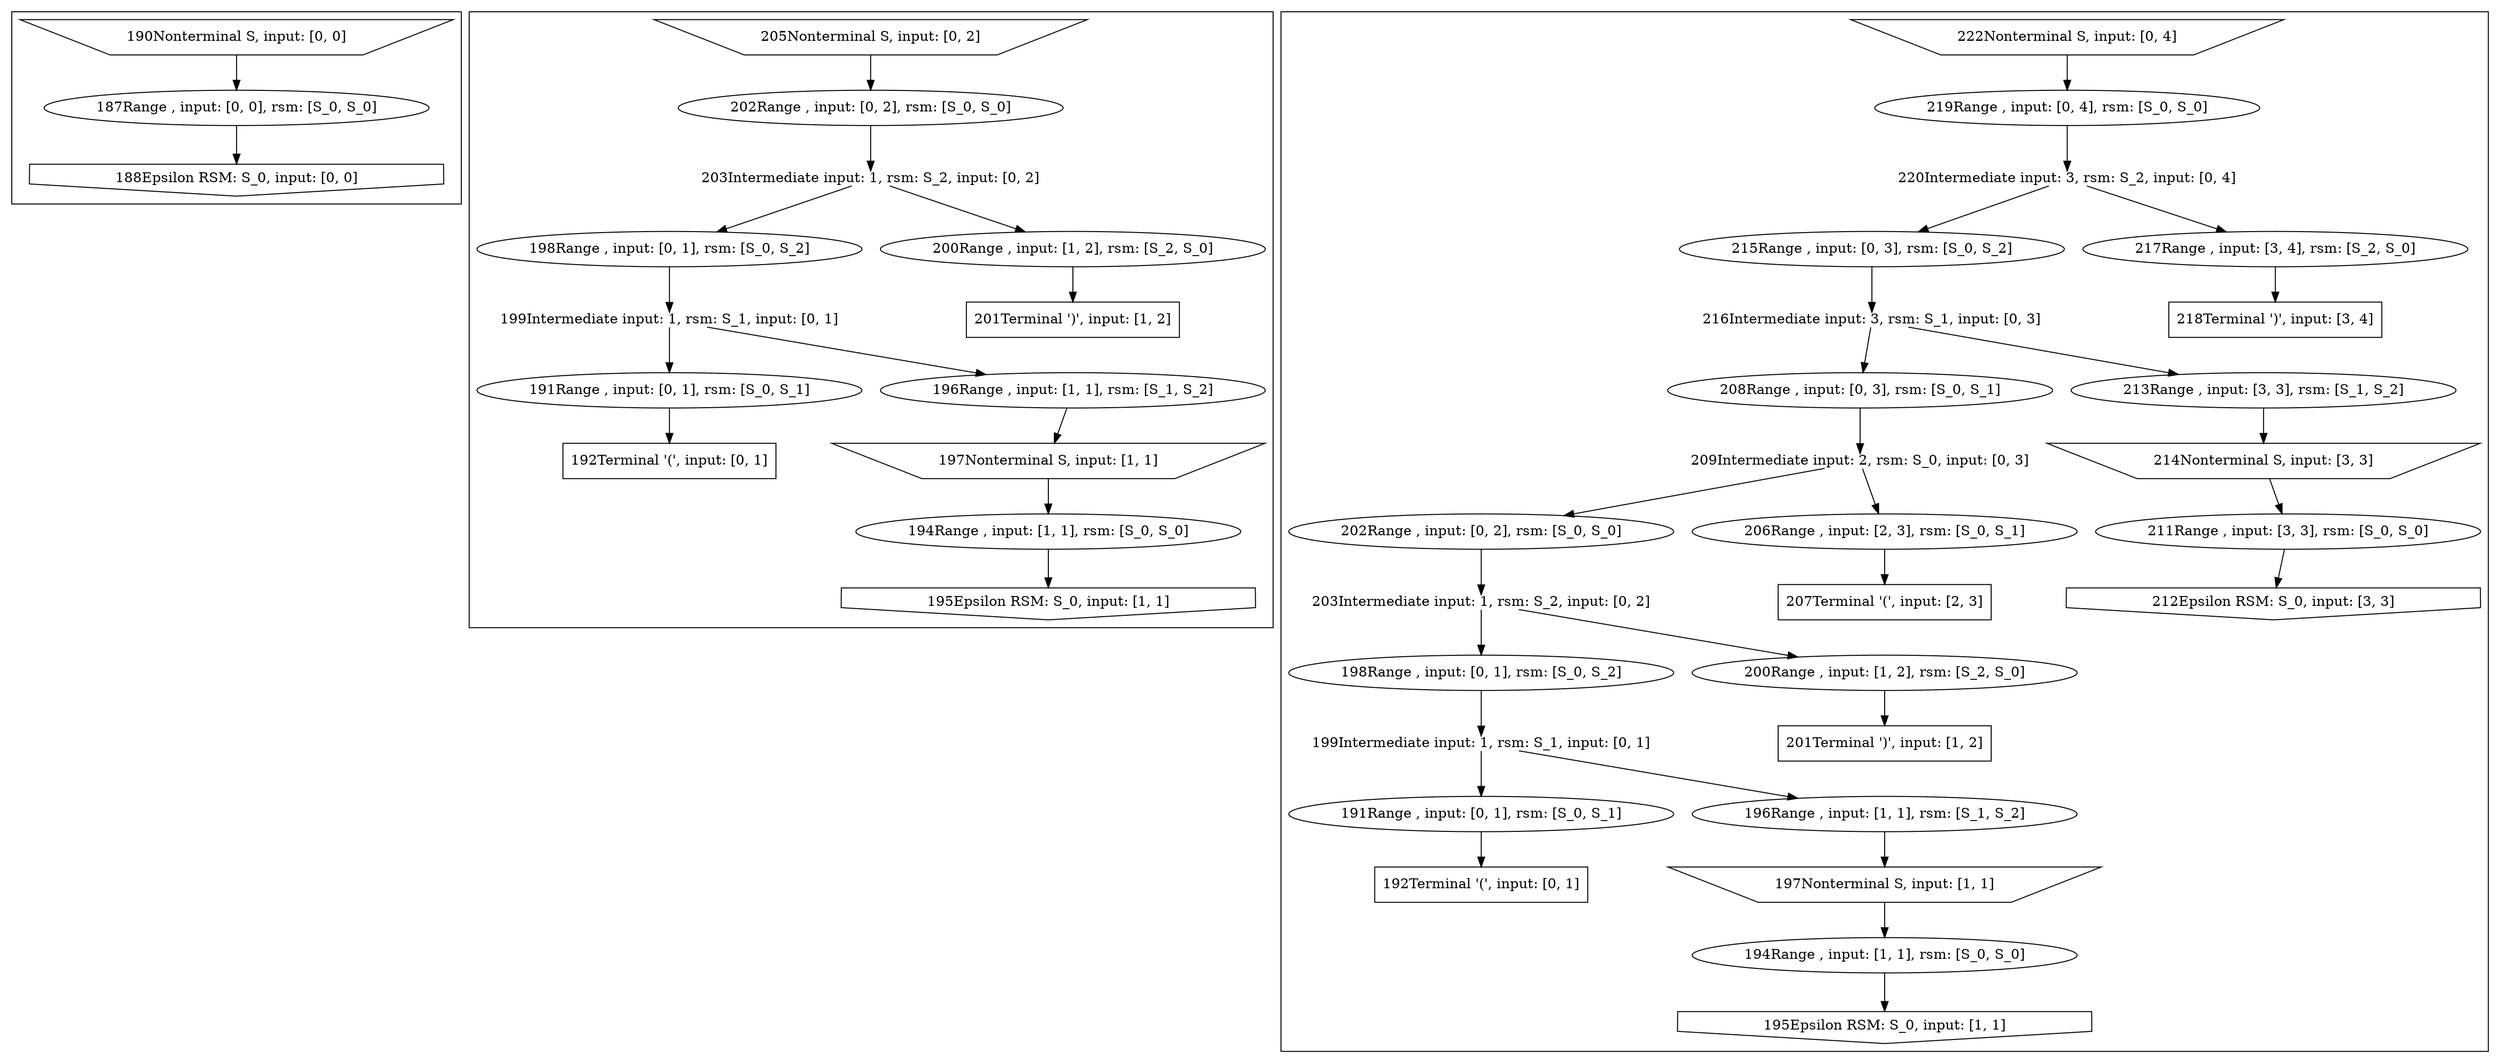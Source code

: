 digraph g {
labelloc="t"
label=""
subgraph cluster_0{
labelloc="t"
_0_0 [label = "187Range , input: [0, 0], rsm: [S_0, S_0]", shape = ellipse]
_0_1 [label = "188Epsilon RSM: S_0, input: [0, 0]", shape = invhouse]
_0_2 [label = "190Nonterminal S, input: [0, 0]", shape = invtrapezium]
_0_0->_0_1
_0_2->_0_0
}

subgraph cluster_1{
labelloc="t"
_1_0 [label = "191Range , input: [0, 1], rsm: [S_0, S_1]", shape = ellipse]
_1_1 [label = "192Terminal '(', input: [0, 1]", shape = rectangle]
_1_2 [label = "194Range , input: [1, 1], rsm: [S_0, S_0]", shape = ellipse]
_1_3 [label = "195Epsilon RSM: S_0, input: [1, 1]", shape = invhouse]
_1_4 [label = "196Range , input: [1, 1], rsm: [S_1, S_2]", shape = ellipse]
_1_5 [label = "197Nonterminal S, input: [1, 1]", shape = invtrapezium]
_1_6 [label = "198Range , input: [0, 1], rsm: [S_0, S_2]", shape = ellipse]
_1_7 [label = "199Intermediate input: 1, rsm: S_1, input: [0, 1]", shape = plain]
_1_8 [label = "200Range , input: [1, 2], rsm: [S_2, S_0]", shape = ellipse]
_1_9 [label = "201Terminal ')', input: [1, 2]", shape = rectangle]
_1_10 [label = "202Range , input: [0, 2], rsm: [S_0, S_0]", shape = ellipse]
_1_11 [label = "203Intermediate input: 1, rsm: S_2, input: [0, 2]", shape = plain]
_1_12 [label = "205Nonterminal S, input: [0, 2]", shape = invtrapezium]
_1_0->_1_1
_1_2->_1_3
_1_4->_1_5
_1_5->_1_2
_1_6->_1_7
_1_7->_1_0
_1_7->_1_4
_1_8->_1_9
_1_10->_1_11
_1_11->_1_6
_1_11->_1_8
_1_12->_1_10
}

subgraph cluster_2{
labelloc="t"
_2_0 [label = "191Range , input: [0, 1], rsm: [S_0, S_1]", shape = ellipse]
_2_1 [label = "192Terminal '(', input: [0, 1]", shape = rectangle]
_2_2 [label = "194Range , input: [1, 1], rsm: [S_0, S_0]", shape = ellipse]
_2_3 [label = "195Epsilon RSM: S_0, input: [1, 1]", shape = invhouse]
_2_4 [label = "196Range , input: [1, 1], rsm: [S_1, S_2]", shape = ellipse]
_2_5 [label = "197Nonterminal S, input: [1, 1]", shape = invtrapezium]
_2_6 [label = "198Range , input: [0, 1], rsm: [S_0, S_2]", shape = ellipse]
_2_7 [label = "199Intermediate input: 1, rsm: S_1, input: [0, 1]", shape = plain]
_2_8 [label = "200Range , input: [1, 2], rsm: [S_2, S_0]", shape = ellipse]
_2_9 [label = "201Terminal ')', input: [1, 2]", shape = rectangle]
_2_10 [label = "202Range , input: [0, 2], rsm: [S_0, S_0]", shape = ellipse]
_2_11 [label = "203Intermediate input: 1, rsm: S_2, input: [0, 2]", shape = plain]
_2_12 [label = "206Range , input: [2, 3], rsm: [S_0, S_1]", shape = ellipse]
_2_13 [label = "207Terminal '(', input: [2, 3]", shape = rectangle]
_2_14 [label = "208Range , input: [0, 3], rsm: [S_0, S_1]", shape = ellipse]
_2_15 [label = "209Intermediate input: 2, rsm: S_0, input: [0, 3]", shape = plain]
_2_16 [label = "211Range , input: [3, 3], rsm: [S_0, S_0]", shape = ellipse]
_2_17 [label = "212Epsilon RSM: S_0, input: [3, 3]", shape = invhouse]
_2_18 [label = "213Range , input: [3, 3], rsm: [S_1, S_2]", shape = ellipse]
_2_19 [label = "214Nonterminal S, input: [3, 3]", shape = invtrapezium]
_2_20 [label = "215Range , input: [0, 3], rsm: [S_0, S_2]", shape = ellipse]
_2_21 [label = "216Intermediate input: 3, rsm: S_1, input: [0, 3]", shape = plain]
_2_22 [label = "217Range , input: [3, 4], rsm: [S_2, S_0]", shape = ellipse]
_2_23 [label = "218Terminal ')', input: [3, 4]", shape = rectangle]
_2_24 [label = "219Range , input: [0, 4], rsm: [S_0, S_0]", shape = ellipse]
_2_25 [label = "220Intermediate input: 3, rsm: S_2, input: [0, 4]", shape = plain]
_2_26 [label = "222Nonterminal S, input: [0, 4]", shape = invtrapezium]
_2_0->_2_1
_2_2->_2_3
_2_4->_2_5
_2_5->_2_2
_2_6->_2_7
_2_7->_2_0
_2_7->_2_4
_2_8->_2_9
_2_10->_2_11
_2_11->_2_6
_2_11->_2_8
_2_12->_2_13
_2_14->_2_15
_2_15->_2_10
_2_15->_2_12
_2_16->_2_17
_2_18->_2_19
_2_19->_2_16
_2_20->_2_21
_2_21->_2_14
_2_21->_2_18
_2_22->_2_23
_2_24->_2_25
_2_25->_2_20
_2_25->_2_22
_2_26->_2_24
}

}
